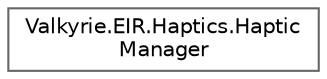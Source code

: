 digraph "Graphical Class Hierarchy"
{
 // LATEX_PDF_SIZE
  bgcolor="transparent";
  edge [fontname=Helvetica,fontsize=10,labelfontname=Helvetica,labelfontsize=10];
  node [fontname=Helvetica,fontsize=10,shape=box,height=0.2,width=0.4];
  rankdir="LR";
  Node0 [id="Node000000",label="Valkyrie.EIR.Haptics.Haptic\lManager",height=0.2,width=0.4,color="grey40", fillcolor="white", style="filled",URL="$db/de2/class_valkyrie_1_1_e_i_r_1_1_haptics_1_1_haptic_manager.html",tooltip="Haptics Manager deals with calibration and EMS signals. It receives intensities and converts them int..."];
}
